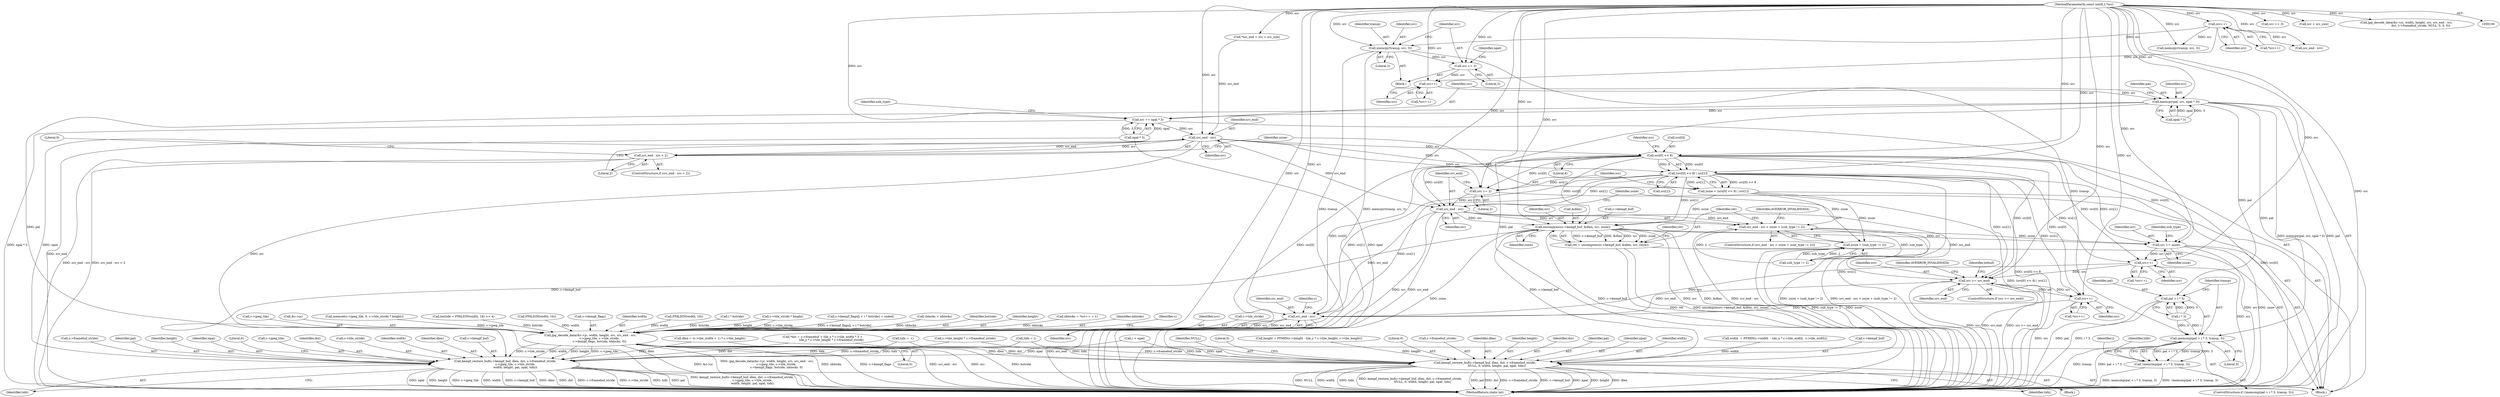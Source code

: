 digraph "0_FFmpeg_2960576378d17d71cc8dccc926352ce568b5eec1@API" {
"1000295" [label="(Call,memcpy(transp, src, 3))"];
"1000210" [label="(Call,src++)"];
"1000104" [label="(MethodParameterIn,const uint8_t *src)"];
"1000299" [label="(Call,src += 3)"];
"1000306" [label="(Call,src++)"];
"1000309" [label="(Call,memcpy(pal, src, npal * 3))"];
"1000315" [label="(Call,src += npal * 3)"];
"1000352" [label="(Call,src_end - src)"];
"1000351" [label="(Call,src_end - src < 2)"];
"1000361" [label="(Call,src[0] << 8)"];
"1000360" [label="(Call,(src[0] << 8) | src[1])"];
"1000358" [label="(Call,zsize = (src[0] << 8) | src[1])"];
"1000373" [label="(Call,src_end - src < zsize + (sub_type != 2))"];
"1000377" [label="(Call,zsize + (sub_type != 2))"];
"1000386" [label="(Call,uncompress(c->kempf_buf, &dlen, src, zsize))"];
"1000384" [label="(Call,ret = uncompress(c->kempf_buf, &dlen, src, zsize))"];
"1000398" [label="(Call,src += zsize)"];
"1000428" [label="(Call,src++)"];
"1000477" [label="(Call,src >= src_end)"];
"1000485" [label="(Call,src++)"];
"1000538" [label="(Call,src_end - src)"];
"1000530" [label="(Call,jpg_decode_data(&c->jc, width, height, src, src_end - src,\n                    c->jpeg_tile, c->tile_stride,\n                    c->kempf_flags, bstride, nblocks, 0))"];
"1000553" [label="(Call,kempf_restore_buf(c->kempf_buf, dlen, dst, c->framebuf_stride,\n                      c->jpeg_tile, c->tile_stride,\n                      width, height, pal, npal, tidx))"];
"1000406" [label="(Call,kempf_restore_buf(c->kempf_buf, dlen, dst, c->framebuf_stride,\n                          NULL, 0, width, height, pal, npal, tidx))"];
"1000369" [label="(Call,src += 2)"];
"1000374" [label="(Call,src_end - src)"];
"1000337" [label="(Call,memcmp(pal + i * 3, transp, 3))"];
"1000336" [label="(Call,!memcmp(pal + i * 3, transp, 3))"];
"1000338" [label="(Call,pal + i * 3)"];
"1000393" [label="(Identifier,zsize)"];
"1000335" [label="(ControlStructure,if (!memcmp(pal + i * 3, transp, 3)))"];
"1000478" [label="(Identifier,src)"];
"1000504" [label="(Call,cblocks > nblocks)"];
"1000296" [label="(Identifier,transp)"];
"1000398" [label="(Call,src += zsize)"];
"1000343" [label="(Identifier,transp)"];
"1000297" [label="(Identifier,src)"];
"1000316" [label="(Identifier,src)"];
"1000337" [label="(Call,memcmp(pal + i * 3, transp, 3))"];
"1000384" [label="(Call,ret = uncompress(c->kempf_buf, &dlen, src, zsize))"];
"1000419" [label="(Identifier,pal)"];
"1000362" [label="(Call,src[0])"];
"1000550" [label="(Identifier,bstride)"];
"1000347" [label="(Identifier,tidx)"];
"1000373" [label="(Call,src_end - src < zsize + (sub_type != 2))"];
"1000536" [label="(Identifier,height)"];
"1000350" [label="(ControlStructure,if (src_end - src < 2))"];
"1000387" [label="(Call,c->kempf_buf)"];
"1000428" [label="(Call,src++)"];
"1000340" [label="(Call,i * 3)"];
"1000375" [label="(Identifier,src_end)"];
"1000299" [label="(Call,src += 3)"];
"1000420" [label="(Identifier,npal)"];
"1000572" [label="(Identifier,tidx)"];
"1000378" [label="(Identifier,zsize)"];
"1000385" [label="(Identifier,ret)"];
"1000570" [label="(Identifier,pal)"];
"1000121" [label="(Call,*src_end = src + src_size)"];
"1000479" [label="(Identifier,src_end)"];
"1000424" [label="(Call,nblocks = *src++ + 1)"];
"1000542" [label="(Identifier,c)"];
"1000369" [label="(Call,src += 2)"];
"1000429" [label="(Identifier,src)"];
"1000406" [label="(Call,kempf_restore_buf(c->kempf_buf, dlen, dst, c->framebuf_stride,\n                          NULL, 0, width, height, pal, npal, tidx))"];
"1000551" [label="(Identifier,nblocks)"];
"1000358" [label="(Call,zsize = (src[0] << 8) | src[1])"];
"1000485" [label="(Call,src++)"];
"1000227" [label="(Call,src += 3)"];
"1000311" [label="(Identifier,src)"];
"1000555" [label="(Identifier,c)"];
"1000417" [label="(Identifier,width)"];
"1000400" [label="(Identifier,zsize)"];
"1000537" [label="(Identifier,src)"];
"1000315" [label="(Call,src += npal * 3)"];
"1000367" [label="(Identifier,src)"];
"1000354" [label="(Identifier,src)"];
"1000562" [label="(Call,c->jpeg_tile)"];
"1000376" [label="(Identifier,src)"];
"1000336" [label="(Call,!memcmp(pal + i * 3, transp, 3))"];
"1000481" [label="(Identifier,AVERROR_INVALIDDATA)"];
"1000558" [label="(Identifier,dst)"];
"1000177" [label="(Call,width  = FFMIN(c->width  - tile_x * c->tile_width,  c->tile_width))"];
"1000306" [label="(Call,src++)"];
"1000427" [label="(Call,*src++)"];
"1000365" [label="(Literal,8)"];
"1000486" [label="(Identifier,src)"];
"1000346" [label="(Call,tidx = i)"];
"1000407" [label="(Call,c->kempf_buf)"];
"1000540" [label="(Identifier,src)"];
"1000395" [label="(Identifier,ret)"];
"1000544" [label="(Call,c->tile_stride)"];
"1000421" [label="(Identifier,tidx)"];
"1000565" [label="(Call,c->tile_stride)"];
"1000295" [label="(Call,memcpy(transp, src, 3))"];
"1000333" [label="(Identifier,i)"];
"1000477" [label="(Call,src >= src_end)"];
"1000415" [label="(Identifier,NULL)"];
"1000423" [label="(Literal,0)"];
"1000541" [label="(Call,c->jpeg_tile)"];
"1000192" [label="(Call,height = FFMIN(c->height - tile_y * c->tile_height, c->tile_height))"];
"1000403" [label="(Identifier,sub_type)"];
"1000531" [label="(Call,&c->jc)"];
"1000416" [label="(Literal,0)"];
"1000476" [label="(ControlStructure,if (src >= src_end))"];
"1000520" [label="(Call,memset(c->jpeg_tile, 0, c->tile_stride * height))"];
"1000352" [label="(Call,src_end - src)"];
"1000338" [label="(Call,pal + i * 3)"];
"1000329" [label="(Call,i < npal)"];
"1000305" [label="(Call,*src++)"];
"1000392" [label="(Identifier,src)"];
"1000568" [label="(Identifier,width)"];
"1000539" [label="(Identifier,src_end)"];
"1000552" [label="(Literal,0)"];
"1000538" [label="(Call,src_end - src)"];
"1000223" [label="(Call,memcpy(transp, src, 3))"];
"1000361" [label="(Call,src[0] << 8)"];
"1000412" [label="(Call,c->framebuf_stride)"];
"1000303" [label="(Identifier,npal)"];
"1000351" [label="(Call,src_end - src < 2)"];
"1000339" [label="(Identifier,pal)"];
"1000279" [label="(Call,src_end - src)"];
"1000553" [label="(Call,kempf_restore_buf(c->kempf_buf, dlen, dst, c->framebuf_stride,\n                      c->jpeg_tile, c->tile_stride,\n                      width, height, pal, npal, tidx))"];
"1000557" [label="(Identifier,dlen)"];
"1000310" [label="(Identifier,pal)"];
"1000355" [label="(Literal,2)"];
"1000434" [label="(Call,bstride = FFALIGN(width, 16) >> 4)"];
"1000399" [label="(Identifier,src)"];
"1000312" [label="(Call,npal * 3)"];
"1000410" [label="(Identifier,dlen)"];
"1000383" [label="(Identifier,AVERROR_INVALIDDATA)"];
"1000129" [label="(Call,dlen = (c->tile_width + 1) * c->tile_height)"];
"1000530" [label="(Call,jpg_decode_data(&c->jc, width, height, src, src_end - src,\n                    c->jpeg_tile, c->tile_stride,\n                    c->kempf_flags, bstride, nblocks, 0))"];
"1000405" [label="(Block,)"];
"1000437" [label="(Call,FFALIGN(width, 16))"];
"1000211" [label="(Identifier,src)"];
"1000309" [label="(Call,memcpy(pal, src, npal * 3))"];
"1000148" [label="(Call,*dst = c->framebuf + tile_x * c->tile_width * 3 +\n                   tile_y * c->tile_height * c->framebuf_stride)"];
"1000113" [label="(Call,tidx = -1)"];
"1000484" [label="(Call,*src++)"];
"1000374" [label="(Call,src_end - src)"];
"1000301" [label="(Literal,3)"];
"1000307" [label="(Identifier,src)"];
"1000360" [label="(Call,(src[0] << 8) | src[1])"];
"1000294" [label="(Block,)"];
"1000575" [label="(MethodReturn,static int)"];
"1000322" [label="(Identifier,sub_type)"];
"1000418" [label="(Identifier,height)"];
"1000547" [label="(Call,c->kempf_flags)"];
"1000359" [label="(Identifier,zsize)"];
"1000164" [label="(Call,c->tile_height * c->framebuf_stride)"];
"1000535" [label="(Identifier,width)"];
"1000210" [label="(Call,src++)"];
"1000104" [label="(MethodParameterIn,const uint8_t *src)"];
"1000554" [label="(Call,c->kempf_buf)"];
"1000357" [label="(Literal,0)"];
"1000366" [label="(Call,src[1])"];
"1000559" [label="(Call,c->framebuf_stride)"];
"1000465" [label="(Call,FFALIGN(width, 16))"];
"1000372" [label="(ControlStructure,if (src_end - src < zsize + (sub_type != 2)))"];
"1000123" [label="(Call,src + src_size)"];
"1000483" [label="(Identifier,bitbuf)"];
"1000353" [label="(Identifier,src_end)"];
"1000271" [label="(Call,jpg_decode_data(&c->jc, width, height, src, src_end - src,\n                               dst, c->framebuf_stride, NULL, 0, 0, 0))"];
"1000300" [label="(Identifier,src)"];
"1000516" [label="(Call,i * bstride)"];
"1000390" [label="(Call,&dlen)"];
"1000298" [label="(Literal,3)"];
"1000317" [label="(Call,npal * 3)"];
"1000209" [label="(Call,*src++)"];
"1000106" [label="(Block,)"];
"1000370" [label="(Identifier,src)"];
"1000371" [label="(Literal,2)"];
"1000525" [label="(Call,c->tile_stride * height)"];
"1000344" [label="(Literal,3)"];
"1000377" [label="(Call,zsize + (sub_type != 2))"];
"1000411" [label="(Identifier,dst)"];
"1000386" [label="(Call,uncompress(c->kempf_buf, &dlen, src, zsize))"];
"1000509" [label="(Call,c->kempf_flags[j + i * bstride] = coded)"];
"1000379" [label="(Call,sub_type != 2)"];
"1000569" [label="(Identifier,height)"];
"1000571" [label="(Identifier,npal)"];
"1000574" [label="(Literal,0)"];
"1000295" -> "1000294"  [label="AST: "];
"1000295" -> "1000298"  [label="CFG: "];
"1000296" -> "1000295"  [label="AST: "];
"1000297" -> "1000295"  [label="AST: "];
"1000298" -> "1000295"  [label="AST: "];
"1000300" -> "1000295"  [label="CFG: "];
"1000295" -> "1000575"  [label="DDG: transp"];
"1000295" -> "1000575"  [label="DDG: memcpy(transp, src, 3)"];
"1000210" -> "1000295"  [label="DDG: src"];
"1000104" -> "1000295"  [label="DDG: src"];
"1000295" -> "1000299"  [label="DDG: src"];
"1000295" -> "1000337"  [label="DDG: transp"];
"1000210" -> "1000209"  [label="AST: "];
"1000210" -> "1000211"  [label="CFG: "];
"1000211" -> "1000210"  [label="AST: "];
"1000209" -> "1000210"  [label="CFG: "];
"1000104" -> "1000210"  [label="DDG: src"];
"1000210" -> "1000223"  [label="DDG: src"];
"1000210" -> "1000279"  [label="DDG: src"];
"1000210" -> "1000306"  [label="DDG: src"];
"1000104" -> "1000100"  [label="AST: "];
"1000104" -> "1000575"  [label="DDG: src"];
"1000104" -> "1000121"  [label="DDG: src"];
"1000104" -> "1000123"  [label="DDG: src"];
"1000104" -> "1000223"  [label="DDG: src"];
"1000104" -> "1000227"  [label="DDG: src"];
"1000104" -> "1000271"  [label="DDG: src"];
"1000104" -> "1000279"  [label="DDG: src"];
"1000104" -> "1000299"  [label="DDG: src"];
"1000104" -> "1000306"  [label="DDG: src"];
"1000104" -> "1000309"  [label="DDG: src"];
"1000104" -> "1000315"  [label="DDG: src"];
"1000104" -> "1000352"  [label="DDG: src"];
"1000104" -> "1000361"  [label="DDG: src"];
"1000104" -> "1000360"  [label="DDG: src"];
"1000104" -> "1000369"  [label="DDG: src"];
"1000104" -> "1000374"  [label="DDG: src"];
"1000104" -> "1000386"  [label="DDG: src"];
"1000104" -> "1000398"  [label="DDG: src"];
"1000104" -> "1000428"  [label="DDG: src"];
"1000104" -> "1000477"  [label="DDG: src"];
"1000104" -> "1000485"  [label="DDG: src"];
"1000104" -> "1000530"  [label="DDG: src"];
"1000104" -> "1000538"  [label="DDG: src"];
"1000299" -> "1000294"  [label="AST: "];
"1000299" -> "1000301"  [label="CFG: "];
"1000300" -> "1000299"  [label="AST: "];
"1000301" -> "1000299"  [label="AST: "];
"1000303" -> "1000299"  [label="CFG: "];
"1000299" -> "1000306"  [label="DDG: src"];
"1000306" -> "1000305"  [label="AST: "];
"1000306" -> "1000307"  [label="CFG: "];
"1000307" -> "1000306"  [label="AST: "];
"1000305" -> "1000306"  [label="CFG: "];
"1000306" -> "1000309"  [label="DDG: src"];
"1000309" -> "1000106"  [label="AST: "];
"1000309" -> "1000312"  [label="CFG: "];
"1000310" -> "1000309"  [label="AST: "];
"1000311" -> "1000309"  [label="AST: "];
"1000312" -> "1000309"  [label="AST: "];
"1000316" -> "1000309"  [label="CFG: "];
"1000309" -> "1000575"  [label="DDG: pal"];
"1000309" -> "1000575"  [label="DDG: memcpy(pal, src, npal * 3)"];
"1000312" -> "1000309"  [label="DDG: npal"];
"1000312" -> "1000309"  [label="DDG: 3"];
"1000309" -> "1000315"  [label="DDG: src"];
"1000309" -> "1000337"  [label="DDG: pal"];
"1000309" -> "1000338"  [label="DDG: pal"];
"1000309" -> "1000406"  [label="DDG: pal"];
"1000309" -> "1000553"  [label="DDG: pal"];
"1000315" -> "1000106"  [label="AST: "];
"1000315" -> "1000317"  [label="CFG: "];
"1000316" -> "1000315"  [label="AST: "];
"1000317" -> "1000315"  [label="AST: "];
"1000322" -> "1000315"  [label="CFG: "];
"1000315" -> "1000575"  [label="DDG: npal * 3"];
"1000317" -> "1000315"  [label="DDG: npal"];
"1000317" -> "1000315"  [label="DDG: 3"];
"1000315" -> "1000352"  [label="DDG: src"];
"1000352" -> "1000351"  [label="AST: "];
"1000352" -> "1000354"  [label="CFG: "];
"1000353" -> "1000352"  [label="AST: "];
"1000354" -> "1000352"  [label="AST: "];
"1000355" -> "1000352"  [label="CFG: "];
"1000352" -> "1000575"  [label="DDG: src_end"];
"1000352" -> "1000575"  [label="DDG: src"];
"1000352" -> "1000351"  [label="DDG: src_end"];
"1000352" -> "1000351"  [label="DDG: src"];
"1000121" -> "1000352"  [label="DDG: src_end"];
"1000352" -> "1000361"  [label="DDG: src"];
"1000352" -> "1000360"  [label="DDG: src"];
"1000352" -> "1000369"  [label="DDG: src"];
"1000352" -> "1000374"  [label="DDG: src_end"];
"1000351" -> "1000350"  [label="AST: "];
"1000351" -> "1000355"  [label="CFG: "];
"1000355" -> "1000351"  [label="AST: "];
"1000357" -> "1000351"  [label="CFG: "];
"1000359" -> "1000351"  [label="CFG: "];
"1000351" -> "1000575"  [label="DDG: src_end - src < 2"];
"1000351" -> "1000575"  [label="DDG: src_end - src"];
"1000361" -> "1000360"  [label="AST: "];
"1000361" -> "1000365"  [label="CFG: "];
"1000362" -> "1000361"  [label="AST: "];
"1000365" -> "1000361"  [label="AST: "];
"1000367" -> "1000361"  [label="CFG: "];
"1000361" -> "1000575"  [label="DDG: src[0]"];
"1000361" -> "1000360"  [label="DDG: src[0]"];
"1000361" -> "1000360"  [label="DDG: 8"];
"1000361" -> "1000369"  [label="DDG: src[0]"];
"1000361" -> "1000374"  [label="DDG: src[0]"];
"1000361" -> "1000386"  [label="DDG: src[0]"];
"1000361" -> "1000398"  [label="DDG: src[0]"];
"1000361" -> "1000428"  [label="DDG: src[0]"];
"1000361" -> "1000477"  [label="DDG: src[0]"];
"1000361" -> "1000485"  [label="DDG: src[0]"];
"1000361" -> "1000530"  [label="DDG: src[0]"];
"1000361" -> "1000538"  [label="DDG: src[0]"];
"1000360" -> "1000358"  [label="AST: "];
"1000360" -> "1000366"  [label="CFG: "];
"1000366" -> "1000360"  [label="AST: "];
"1000358" -> "1000360"  [label="CFG: "];
"1000360" -> "1000575"  [label="DDG: src[0] << 8"];
"1000360" -> "1000575"  [label="DDG: src[1]"];
"1000360" -> "1000358"  [label="DDG: src[0] << 8"];
"1000360" -> "1000358"  [label="DDG: src[1]"];
"1000360" -> "1000369"  [label="DDG: src[1]"];
"1000360" -> "1000374"  [label="DDG: src[1]"];
"1000360" -> "1000386"  [label="DDG: src[1]"];
"1000360" -> "1000398"  [label="DDG: src[1]"];
"1000360" -> "1000428"  [label="DDG: src[1]"];
"1000360" -> "1000477"  [label="DDG: src[1]"];
"1000360" -> "1000485"  [label="DDG: src[1]"];
"1000360" -> "1000530"  [label="DDG: src[1]"];
"1000360" -> "1000538"  [label="DDG: src[1]"];
"1000358" -> "1000106"  [label="AST: "];
"1000359" -> "1000358"  [label="AST: "];
"1000370" -> "1000358"  [label="CFG: "];
"1000358" -> "1000575"  [label="DDG: (src[0] << 8) | src[1]"];
"1000358" -> "1000373"  [label="DDG: zsize"];
"1000358" -> "1000377"  [label="DDG: zsize"];
"1000358" -> "1000386"  [label="DDG: zsize"];
"1000373" -> "1000372"  [label="AST: "];
"1000373" -> "1000377"  [label="CFG: "];
"1000374" -> "1000373"  [label="AST: "];
"1000377" -> "1000373"  [label="AST: "];
"1000383" -> "1000373"  [label="CFG: "];
"1000385" -> "1000373"  [label="CFG: "];
"1000373" -> "1000575"  [label="DDG: zsize + (sub_type != 2)"];
"1000373" -> "1000575"  [label="DDG: src_end - src < zsize + (sub_type != 2)"];
"1000373" -> "1000575"  [label="DDG: src_end - src"];
"1000374" -> "1000373"  [label="DDG: src_end"];
"1000374" -> "1000373"  [label="DDG: src"];
"1000379" -> "1000373"  [label="DDG: sub_type"];
"1000379" -> "1000373"  [label="DDG: 2"];
"1000377" -> "1000379"  [label="CFG: "];
"1000378" -> "1000377"  [label="AST: "];
"1000379" -> "1000377"  [label="AST: "];
"1000377" -> "1000575"  [label="DDG: sub_type != 2"];
"1000377" -> "1000575"  [label="DDG: zsize"];
"1000379" -> "1000377"  [label="DDG: sub_type"];
"1000379" -> "1000377"  [label="DDG: 2"];
"1000386" -> "1000384"  [label="AST: "];
"1000386" -> "1000393"  [label="CFG: "];
"1000387" -> "1000386"  [label="AST: "];
"1000390" -> "1000386"  [label="AST: "];
"1000392" -> "1000386"  [label="AST: "];
"1000393" -> "1000386"  [label="AST: "];
"1000384" -> "1000386"  [label="CFG: "];
"1000386" -> "1000575"  [label="DDG: src"];
"1000386" -> "1000575"  [label="DDG: zsize"];
"1000386" -> "1000575"  [label="DDG: c->kempf_buf"];
"1000386" -> "1000575"  [label="DDG: &dlen"];
"1000386" -> "1000384"  [label="DDG: c->kempf_buf"];
"1000386" -> "1000384"  [label="DDG: &dlen"];
"1000386" -> "1000384"  [label="DDG: src"];
"1000386" -> "1000384"  [label="DDG: zsize"];
"1000374" -> "1000386"  [label="DDG: src"];
"1000386" -> "1000398"  [label="DDG: zsize"];
"1000386" -> "1000398"  [label="DDG: src"];
"1000386" -> "1000406"  [label="DDG: c->kempf_buf"];
"1000386" -> "1000553"  [label="DDG: c->kempf_buf"];
"1000384" -> "1000106"  [label="AST: "];
"1000385" -> "1000384"  [label="AST: "];
"1000395" -> "1000384"  [label="CFG: "];
"1000384" -> "1000575"  [label="DDG: uncompress(c->kempf_buf, &dlen, src, zsize)"];
"1000384" -> "1000575"  [label="DDG: ret"];
"1000398" -> "1000106"  [label="AST: "];
"1000398" -> "1000400"  [label="CFG: "];
"1000399" -> "1000398"  [label="AST: "];
"1000400" -> "1000398"  [label="AST: "];
"1000403" -> "1000398"  [label="CFG: "];
"1000398" -> "1000575"  [label="DDG: zsize"];
"1000398" -> "1000575"  [label="DDG: src"];
"1000398" -> "1000428"  [label="DDG: src"];
"1000428" -> "1000427"  [label="AST: "];
"1000428" -> "1000429"  [label="CFG: "];
"1000429" -> "1000428"  [label="AST: "];
"1000427" -> "1000428"  [label="CFG: "];
"1000428" -> "1000575"  [label="DDG: src"];
"1000428" -> "1000477"  [label="DDG: src"];
"1000428" -> "1000538"  [label="DDG: src"];
"1000477" -> "1000476"  [label="AST: "];
"1000477" -> "1000479"  [label="CFG: "];
"1000478" -> "1000477"  [label="AST: "];
"1000479" -> "1000477"  [label="AST: "];
"1000481" -> "1000477"  [label="CFG: "];
"1000483" -> "1000477"  [label="CFG: "];
"1000477" -> "1000575"  [label="DDG: src_end"];
"1000477" -> "1000575"  [label="DDG: src >= src_end"];
"1000477" -> "1000575"  [label="DDG: src"];
"1000485" -> "1000477"  [label="DDG: src"];
"1000374" -> "1000477"  [label="DDG: src_end"];
"1000477" -> "1000485"  [label="DDG: src"];
"1000477" -> "1000538"  [label="DDG: src_end"];
"1000485" -> "1000484"  [label="AST: "];
"1000485" -> "1000486"  [label="CFG: "];
"1000486" -> "1000485"  [label="AST: "];
"1000484" -> "1000485"  [label="CFG: "];
"1000485" -> "1000575"  [label="DDG: src"];
"1000485" -> "1000538"  [label="DDG: src"];
"1000538" -> "1000530"  [label="AST: "];
"1000538" -> "1000540"  [label="CFG: "];
"1000539" -> "1000538"  [label="AST: "];
"1000540" -> "1000538"  [label="AST: "];
"1000542" -> "1000538"  [label="CFG: "];
"1000538" -> "1000575"  [label="DDG: src_end"];
"1000538" -> "1000530"  [label="DDG: src"];
"1000538" -> "1000530"  [label="DDG: src_end"];
"1000374" -> "1000538"  [label="DDG: src_end"];
"1000530" -> "1000106"  [label="AST: "];
"1000530" -> "1000552"  [label="CFG: "];
"1000531" -> "1000530"  [label="AST: "];
"1000535" -> "1000530"  [label="AST: "];
"1000536" -> "1000530"  [label="AST: "];
"1000537" -> "1000530"  [label="AST: "];
"1000541" -> "1000530"  [label="AST: "];
"1000544" -> "1000530"  [label="AST: "];
"1000547" -> "1000530"  [label="AST: "];
"1000550" -> "1000530"  [label="AST: "];
"1000551" -> "1000530"  [label="AST: "];
"1000552" -> "1000530"  [label="AST: "];
"1000555" -> "1000530"  [label="CFG: "];
"1000530" -> "1000575"  [label="DDG: bstride"];
"1000530" -> "1000575"  [label="DDG: &c->jc"];
"1000530" -> "1000575"  [label="DDG: jpg_decode_data(&c->jc, width, height, src, src_end - src,\n                    c->jpeg_tile, c->tile_stride,\n                    c->kempf_flags, bstride, nblocks, 0)"];
"1000530" -> "1000575"  [label="DDG: nblocks"];
"1000530" -> "1000575"  [label="DDG: c->kempf_flags"];
"1000530" -> "1000575"  [label="DDG: src_end - src"];
"1000530" -> "1000575"  [label="DDG: src"];
"1000437" -> "1000530"  [label="DDG: width"];
"1000465" -> "1000530"  [label="DDG: width"];
"1000525" -> "1000530"  [label="DDG: height"];
"1000525" -> "1000530"  [label="DDG: c->tile_stride"];
"1000520" -> "1000530"  [label="DDG: c->jpeg_tile"];
"1000509" -> "1000530"  [label="DDG: c->kempf_flags[j + i * bstride]"];
"1000516" -> "1000530"  [label="DDG: bstride"];
"1000434" -> "1000530"  [label="DDG: bstride"];
"1000504" -> "1000530"  [label="DDG: nblocks"];
"1000424" -> "1000530"  [label="DDG: nblocks"];
"1000530" -> "1000553"  [label="DDG: c->jpeg_tile"];
"1000530" -> "1000553"  [label="DDG: c->tile_stride"];
"1000530" -> "1000553"  [label="DDG: width"];
"1000530" -> "1000553"  [label="DDG: height"];
"1000553" -> "1000106"  [label="AST: "];
"1000553" -> "1000572"  [label="CFG: "];
"1000554" -> "1000553"  [label="AST: "];
"1000557" -> "1000553"  [label="AST: "];
"1000558" -> "1000553"  [label="AST: "];
"1000559" -> "1000553"  [label="AST: "];
"1000562" -> "1000553"  [label="AST: "];
"1000565" -> "1000553"  [label="AST: "];
"1000568" -> "1000553"  [label="AST: "];
"1000569" -> "1000553"  [label="AST: "];
"1000570" -> "1000553"  [label="AST: "];
"1000571" -> "1000553"  [label="AST: "];
"1000572" -> "1000553"  [label="AST: "];
"1000574" -> "1000553"  [label="CFG: "];
"1000553" -> "1000575"  [label="DDG: kempf_restore_buf(c->kempf_buf, dlen, dst, c->framebuf_stride,\n                      c->jpeg_tile, c->tile_stride,\n                      width, height, pal, npal, tidx)"];
"1000553" -> "1000575"  [label="DDG: npal"];
"1000553" -> "1000575"  [label="DDG: height"];
"1000553" -> "1000575"  [label="DDG: c->jpeg_tile"];
"1000553" -> "1000575"  [label="DDG: width"];
"1000553" -> "1000575"  [label="DDG: c->kempf_buf"];
"1000553" -> "1000575"  [label="DDG: dlen"];
"1000553" -> "1000575"  [label="DDG: dst"];
"1000553" -> "1000575"  [label="DDG: c->framebuf_stride"];
"1000553" -> "1000575"  [label="DDG: c->tile_stride"];
"1000553" -> "1000575"  [label="DDG: tidx"];
"1000553" -> "1000575"  [label="DDG: pal"];
"1000129" -> "1000553"  [label="DDG: dlen"];
"1000148" -> "1000553"  [label="DDG: dst"];
"1000164" -> "1000553"  [label="DDG: c->framebuf_stride"];
"1000329" -> "1000553"  [label="DDG: npal"];
"1000317" -> "1000553"  [label="DDG: npal"];
"1000113" -> "1000553"  [label="DDG: tidx"];
"1000346" -> "1000553"  [label="DDG: tidx"];
"1000406" -> "1000405"  [label="AST: "];
"1000406" -> "1000421"  [label="CFG: "];
"1000407" -> "1000406"  [label="AST: "];
"1000410" -> "1000406"  [label="AST: "];
"1000411" -> "1000406"  [label="AST: "];
"1000412" -> "1000406"  [label="AST: "];
"1000415" -> "1000406"  [label="AST: "];
"1000416" -> "1000406"  [label="AST: "];
"1000417" -> "1000406"  [label="AST: "];
"1000418" -> "1000406"  [label="AST: "];
"1000419" -> "1000406"  [label="AST: "];
"1000420" -> "1000406"  [label="AST: "];
"1000421" -> "1000406"  [label="AST: "];
"1000423" -> "1000406"  [label="CFG: "];
"1000406" -> "1000575"  [label="DDG: dst"];
"1000406" -> "1000575"  [label="DDG: c->framebuf_stride"];
"1000406" -> "1000575"  [label="DDG: c->kempf_buf"];
"1000406" -> "1000575"  [label="DDG: npal"];
"1000406" -> "1000575"  [label="DDG: height"];
"1000406" -> "1000575"  [label="DDG: dlen"];
"1000406" -> "1000575"  [label="DDG: NULL"];
"1000406" -> "1000575"  [label="DDG: width"];
"1000406" -> "1000575"  [label="DDG: tidx"];
"1000406" -> "1000575"  [label="DDG: kempf_restore_buf(c->kempf_buf, dlen, dst, c->framebuf_stride,\n                          NULL, 0, width, height, pal, npal, tidx)"];
"1000406" -> "1000575"  [label="DDG: pal"];
"1000129" -> "1000406"  [label="DDG: dlen"];
"1000148" -> "1000406"  [label="DDG: dst"];
"1000164" -> "1000406"  [label="DDG: c->framebuf_stride"];
"1000177" -> "1000406"  [label="DDG: width"];
"1000192" -> "1000406"  [label="DDG: height"];
"1000329" -> "1000406"  [label="DDG: npal"];
"1000317" -> "1000406"  [label="DDG: npal"];
"1000113" -> "1000406"  [label="DDG: tidx"];
"1000346" -> "1000406"  [label="DDG: tidx"];
"1000369" -> "1000106"  [label="AST: "];
"1000369" -> "1000371"  [label="CFG: "];
"1000370" -> "1000369"  [label="AST: "];
"1000371" -> "1000369"  [label="AST: "];
"1000375" -> "1000369"  [label="CFG: "];
"1000369" -> "1000374"  [label="DDG: src"];
"1000374" -> "1000376"  [label="CFG: "];
"1000375" -> "1000374"  [label="AST: "];
"1000376" -> "1000374"  [label="AST: "];
"1000378" -> "1000374"  [label="CFG: "];
"1000374" -> "1000575"  [label="DDG: src"];
"1000374" -> "1000575"  [label="DDG: src_end"];
"1000337" -> "1000336"  [label="AST: "];
"1000337" -> "1000344"  [label="CFG: "];
"1000338" -> "1000337"  [label="AST: "];
"1000343" -> "1000337"  [label="AST: "];
"1000344" -> "1000337"  [label="AST: "];
"1000336" -> "1000337"  [label="CFG: "];
"1000337" -> "1000575"  [label="DDG: transp"];
"1000337" -> "1000575"  [label="DDG: pal + i * 3"];
"1000337" -> "1000336"  [label="DDG: pal + i * 3"];
"1000337" -> "1000336"  [label="DDG: transp"];
"1000337" -> "1000336"  [label="DDG: 3"];
"1000340" -> "1000337"  [label="DDG: i"];
"1000340" -> "1000337"  [label="DDG: 3"];
"1000336" -> "1000335"  [label="AST: "];
"1000347" -> "1000336"  [label="CFG: "];
"1000333" -> "1000336"  [label="CFG: "];
"1000336" -> "1000575"  [label="DDG: !memcmp(pal + i * 3, transp, 3)"];
"1000336" -> "1000575"  [label="DDG: memcmp(pal + i * 3, transp, 3)"];
"1000338" -> "1000340"  [label="CFG: "];
"1000339" -> "1000338"  [label="AST: "];
"1000340" -> "1000338"  [label="AST: "];
"1000343" -> "1000338"  [label="CFG: "];
"1000338" -> "1000575"  [label="DDG: pal"];
"1000338" -> "1000575"  [label="DDG: i * 3"];
"1000340" -> "1000338"  [label="DDG: i"];
"1000340" -> "1000338"  [label="DDG: 3"];
}
